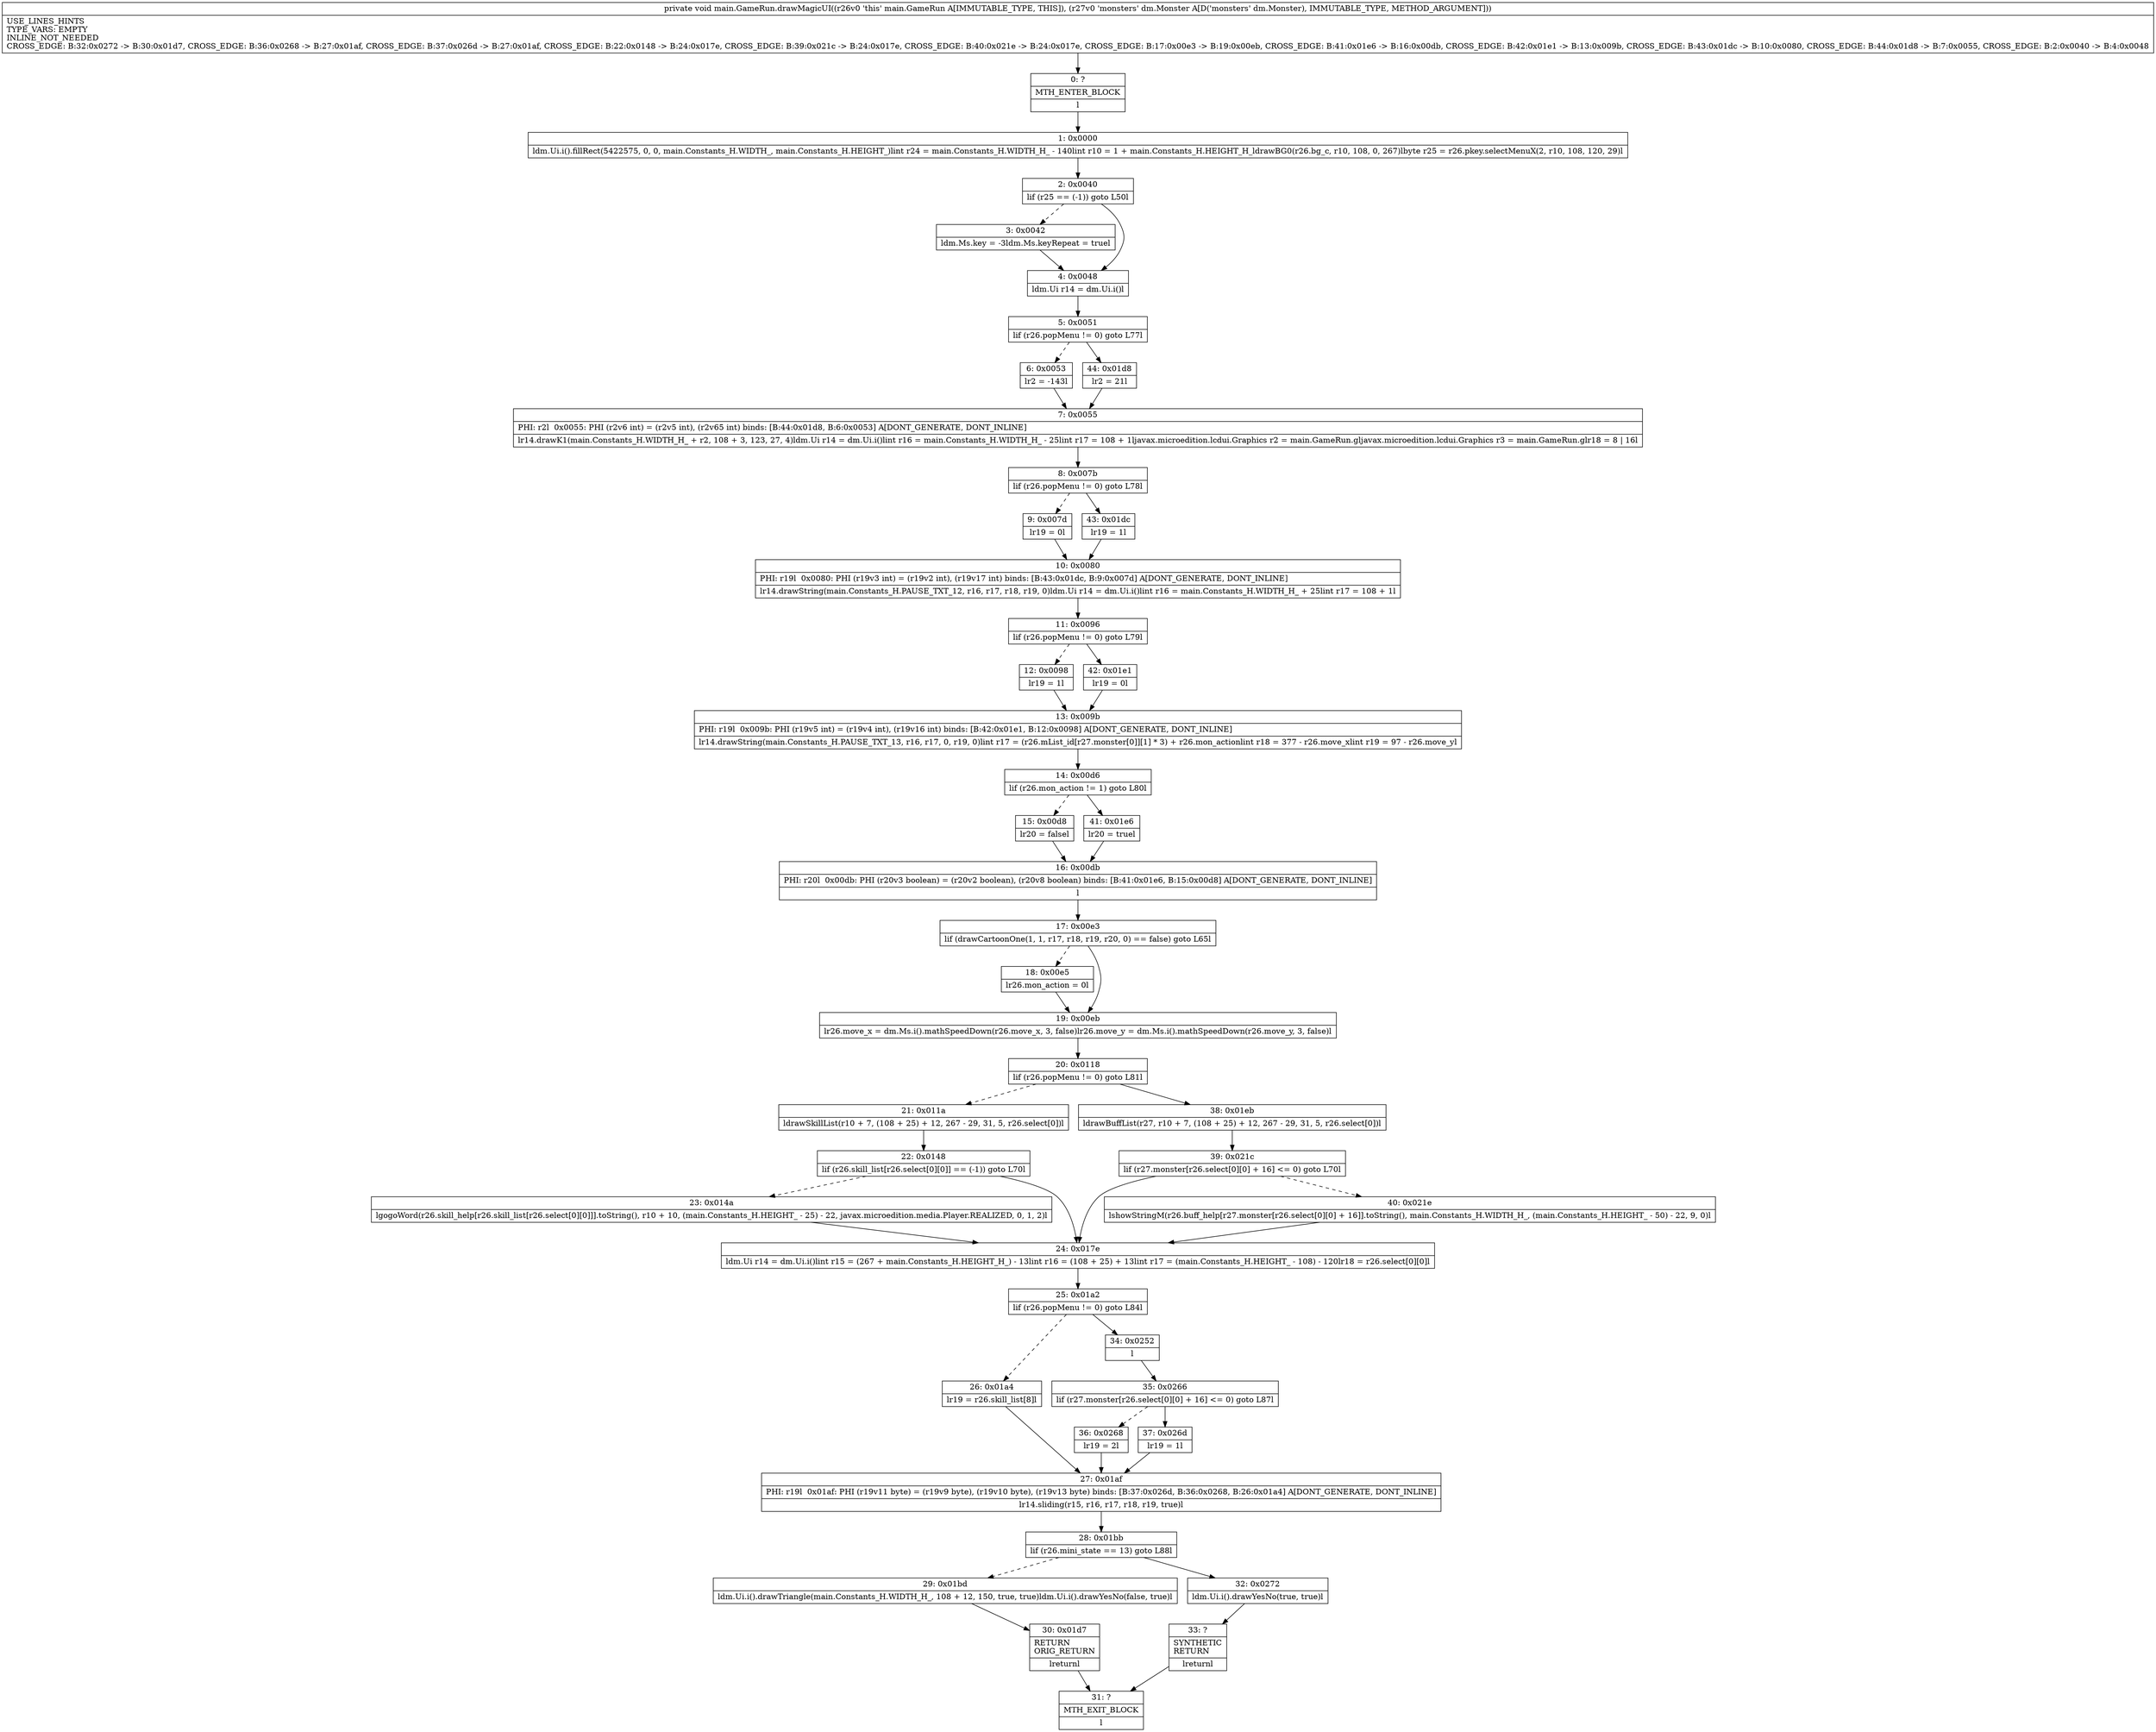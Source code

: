 digraph "CFG formain.GameRun.drawMagicUI(Ldm\/Monster;)V" {
Node_0 [shape=record,label="{0\:\ ?|MTH_ENTER_BLOCK\l|l}"];
Node_1 [shape=record,label="{1\:\ 0x0000|ldm.Ui.i().fillRect(5422575, 0, 0, main.Constants_H.WIDTH_, main.Constants_H.HEIGHT_)lint r24 = main.Constants_H.WIDTH_H_ \- 140lint r10 = 1 + main.Constants_H.HEIGHT_H_ldrawBG0(r26.bg_c, r10, 108, 0, 267)lbyte r25 = r26.pkey.selectMenuX(2, r10, 108, 120, 29)l}"];
Node_2 [shape=record,label="{2\:\ 0x0040|lif (r25 == (\-1)) goto L50l}"];
Node_3 [shape=record,label="{3\:\ 0x0042|ldm.Ms.key = \-3ldm.Ms.keyRepeat = truel}"];
Node_4 [shape=record,label="{4\:\ 0x0048|ldm.Ui r14 = dm.Ui.i()l}"];
Node_5 [shape=record,label="{5\:\ 0x0051|lif (r26.popMenu != 0) goto L77l}"];
Node_6 [shape=record,label="{6\:\ 0x0053|lr2 = \-143l}"];
Node_7 [shape=record,label="{7\:\ 0x0055|PHI: r2l  0x0055: PHI (r2v6 int) = (r2v5 int), (r2v65 int) binds: [B:44:0x01d8, B:6:0x0053] A[DONT_GENERATE, DONT_INLINE]\l|lr14.drawK1(main.Constants_H.WIDTH_H_ + r2, 108 + 3, 123, 27, 4)ldm.Ui r14 = dm.Ui.i()lint r16 = main.Constants_H.WIDTH_H_ \- 25lint r17 = 108 + 1ljavax.microedition.lcdui.Graphics r2 = main.GameRun.gljavax.microedition.lcdui.Graphics r3 = main.GameRun.glr18 = 8 \| 16l}"];
Node_8 [shape=record,label="{8\:\ 0x007b|lif (r26.popMenu != 0) goto L78l}"];
Node_9 [shape=record,label="{9\:\ 0x007d|lr19 = 0l}"];
Node_10 [shape=record,label="{10\:\ 0x0080|PHI: r19l  0x0080: PHI (r19v3 int) = (r19v2 int), (r19v17 int) binds: [B:43:0x01dc, B:9:0x007d] A[DONT_GENERATE, DONT_INLINE]\l|lr14.drawString(main.Constants_H.PAUSE_TXT_12, r16, r17, r18, r19, 0)ldm.Ui r14 = dm.Ui.i()lint r16 = main.Constants_H.WIDTH_H_ + 25lint r17 = 108 + 1l}"];
Node_11 [shape=record,label="{11\:\ 0x0096|lif (r26.popMenu != 0) goto L79l}"];
Node_12 [shape=record,label="{12\:\ 0x0098|lr19 = 1l}"];
Node_13 [shape=record,label="{13\:\ 0x009b|PHI: r19l  0x009b: PHI (r19v5 int) = (r19v4 int), (r19v16 int) binds: [B:42:0x01e1, B:12:0x0098] A[DONT_GENERATE, DONT_INLINE]\l|lr14.drawString(main.Constants_H.PAUSE_TXT_13, r16, r17, 0, r19, 0)lint r17 = (r26.mList_id[r27.monster[0]][1] * 3) + r26.mon_actionlint r18 = 377 \- r26.move_xlint r19 = 97 \- r26.move_yl}"];
Node_14 [shape=record,label="{14\:\ 0x00d6|lif (r26.mon_action != 1) goto L80l}"];
Node_15 [shape=record,label="{15\:\ 0x00d8|lr20 = falsel}"];
Node_16 [shape=record,label="{16\:\ 0x00db|PHI: r20l  0x00db: PHI (r20v3 boolean) = (r20v2 boolean), (r20v8 boolean) binds: [B:41:0x01e6, B:15:0x00d8] A[DONT_GENERATE, DONT_INLINE]\l|l}"];
Node_17 [shape=record,label="{17\:\ 0x00e3|lif (drawCartoonOne(1, 1, r17, r18, r19, r20, 0) == false) goto L65l}"];
Node_18 [shape=record,label="{18\:\ 0x00e5|lr26.mon_action = 0l}"];
Node_19 [shape=record,label="{19\:\ 0x00eb|lr26.move_x = dm.Ms.i().mathSpeedDown(r26.move_x, 3, false)lr26.move_y = dm.Ms.i().mathSpeedDown(r26.move_y, 3, false)l}"];
Node_20 [shape=record,label="{20\:\ 0x0118|lif (r26.popMenu != 0) goto L81l}"];
Node_21 [shape=record,label="{21\:\ 0x011a|ldrawSkillList(r10 + 7, (108 + 25) + 12, 267 \- 29, 31, 5, r26.select[0])l}"];
Node_22 [shape=record,label="{22\:\ 0x0148|lif (r26.skill_list[r26.select[0][0]] == (\-1)) goto L70l}"];
Node_23 [shape=record,label="{23\:\ 0x014a|lgogoWord(r26.skill_help[r26.skill_list[r26.select[0][0]]].toString(), r10 + 10, (main.Constants_H.HEIGHT_ \- 25) \- 22, javax.microedition.media.Player.REALIZED, 0, 1, 2)l}"];
Node_24 [shape=record,label="{24\:\ 0x017e|ldm.Ui r14 = dm.Ui.i()lint r15 = (267 + main.Constants_H.HEIGHT_H_) \- 13lint r16 = (108 + 25) + 13lint r17 = (main.Constants_H.HEIGHT_ \- 108) \- 120lr18 = r26.select[0][0]l}"];
Node_25 [shape=record,label="{25\:\ 0x01a2|lif (r26.popMenu != 0) goto L84l}"];
Node_26 [shape=record,label="{26\:\ 0x01a4|lr19 = r26.skill_list[8]l}"];
Node_27 [shape=record,label="{27\:\ 0x01af|PHI: r19l  0x01af: PHI (r19v11 byte) = (r19v9 byte), (r19v10 byte), (r19v13 byte) binds: [B:37:0x026d, B:36:0x0268, B:26:0x01a4] A[DONT_GENERATE, DONT_INLINE]\l|lr14.sliding(r15, r16, r17, r18, r19, true)l}"];
Node_28 [shape=record,label="{28\:\ 0x01bb|lif (r26.mini_state == 13) goto L88l}"];
Node_29 [shape=record,label="{29\:\ 0x01bd|ldm.Ui.i().drawTriangle(main.Constants_H.WIDTH_H_, 108 + 12, 150, true, true)ldm.Ui.i().drawYesNo(false, true)l}"];
Node_30 [shape=record,label="{30\:\ 0x01d7|RETURN\lORIG_RETURN\l|lreturnl}"];
Node_31 [shape=record,label="{31\:\ ?|MTH_EXIT_BLOCK\l|l}"];
Node_32 [shape=record,label="{32\:\ 0x0272|ldm.Ui.i().drawYesNo(true, true)l}"];
Node_33 [shape=record,label="{33\:\ ?|SYNTHETIC\lRETURN\l|lreturnl}"];
Node_34 [shape=record,label="{34\:\ 0x0252|l}"];
Node_35 [shape=record,label="{35\:\ 0x0266|lif (r27.monster[r26.select[0][0] + 16] \<= 0) goto L87l}"];
Node_36 [shape=record,label="{36\:\ 0x0268|lr19 = 2l}"];
Node_37 [shape=record,label="{37\:\ 0x026d|lr19 = 1l}"];
Node_38 [shape=record,label="{38\:\ 0x01eb|ldrawBuffList(r27, r10 + 7, (108 + 25) + 12, 267 \- 29, 31, 5, r26.select[0])l}"];
Node_39 [shape=record,label="{39\:\ 0x021c|lif (r27.monster[r26.select[0][0] + 16] \<= 0) goto L70l}"];
Node_40 [shape=record,label="{40\:\ 0x021e|lshowStringM(r26.buff_help[r27.monster[r26.select[0][0] + 16]].toString(), main.Constants_H.WIDTH_H_, (main.Constants_H.HEIGHT_ \- 50) \- 22, 9, 0)l}"];
Node_41 [shape=record,label="{41\:\ 0x01e6|lr20 = truel}"];
Node_42 [shape=record,label="{42\:\ 0x01e1|lr19 = 0l}"];
Node_43 [shape=record,label="{43\:\ 0x01dc|lr19 = 1l}"];
Node_44 [shape=record,label="{44\:\ 0x01d8|lr2 = 21l}"];
MethodNode[shape=record,label="{private void main.GameRun.drawMagicUI((r26v0 'this' main.GameRun A[IMMUTABLE_TYPE, THIS]), (r27v0 'monsters' dm.Monster A[D('monsters' dm.Monster), IMMUTABLE_TYPE, METHOD_ARGUMENT]))  | USE_LINES_HINTS\lTYPE_VARS: EMPTY\lINLINE_NOT_NEEDED\lCROSS_EDGE: B:32:0x0272 \-\> B:30:0x01d7, CROSS_EDGE: B:36:0x0268 \-\> B:27:0x01af, CROSS_EDGE: B:37:0x026d \-\> B:27:0x01af, CROSS_EDGE: B:22:0x0148 \-\> B:24:0x017e, CROSS_EDGE: B:39:0x021c \-\> B:24:0x017e, CROSS_EDGE: B:40:0x021e \-\> B:24:0x017e, CROSS_EDGE: B:17:0x00e3 \-\> B:19:0x00eb, CROSS_EDGE: B:41:0x01e6 \-\> B:16:0x00db, CROSS_EDGE: B:42:0x01e1 \-\> B:13:0x009b, CROSS_EDGE: B:43:0x01dc \-\> B:10:0x0080, CROSS_EDGE: B:44:0x01d8 \-\> B:7:0x0055, CROSS_EDGE: B:2:0x0040 \-\> B:4:0x0048\l}"];
MethodNode -> Node_0;
Node_0 -> Node_1;
Node_1 -> Node_2;
Node_2 -> Node_3[style=dashed];
Node_2 -> Node_4;
Node_3 -> Node_4;
Node_4 -> Node_5;
Node_5 -> Node_6[style=dashed];
Node_5 -> Node_44;
Node_6 -> Node_7;
Node_7 -> Node_8;
Node_8 -> Node_9[style=dashed];
Node_8 -> Node_43;
Node_9 -> Node_10;
Node_10 -> Node_11;
Node_11 -> Node_12[style=dashed];
Node_11 -> Node_42;
Node_12 -> Node_13;
Node_13 -> Node_14;
Node_14 -> Node_15[style=dashed];
Node_14 -> Node_41;
Node_15 -> Node_16;
Node_16 -> Node_17;
Node_17 -> Node_18[style=dashed];
Node_17 -> Node_19;
Node_18 -> Node_19;
Node_19 -> Node_20;
Node_20 -> Node_21[style=dashed];
Node_20 -> Node_38;
Node_21 -> Node_22;
Node_22 -> Node_23[style=dashed];
Node_22 -> Node_24;
Node_23 -> Node_24;
Node_24 -> Node_25;
Node_25 -> Node_26[style=dashed];
Node_25 -> Node_34;
Node_26 -> Node_27;
Node_27 -> Node_28;
Node_28 -> Node_29[style=dashed];
Node_28 -> Node_32;
Node_29 -> Node_30;
Node_30 -> Node_31;
Node_32 -> Node_33;
Node_33 -> Node_31;
Node_34 -> Node_35;
Node_35 -> Node_36[style=dashed];
Node_35 -> Node_37;
Node_36 -> Node_27;
Node_37 -> Node_27;
Node_38 -> Node_39;
Node_39 -> Node_24;
Node_39 -> Node_40[style=dashed];
Node_40 -> Node_24;
Node_41 -> Node_16;
Node_42 -> Node_13;
Node_43 -> Node_10;
Node_44 -> Node_7;
}

